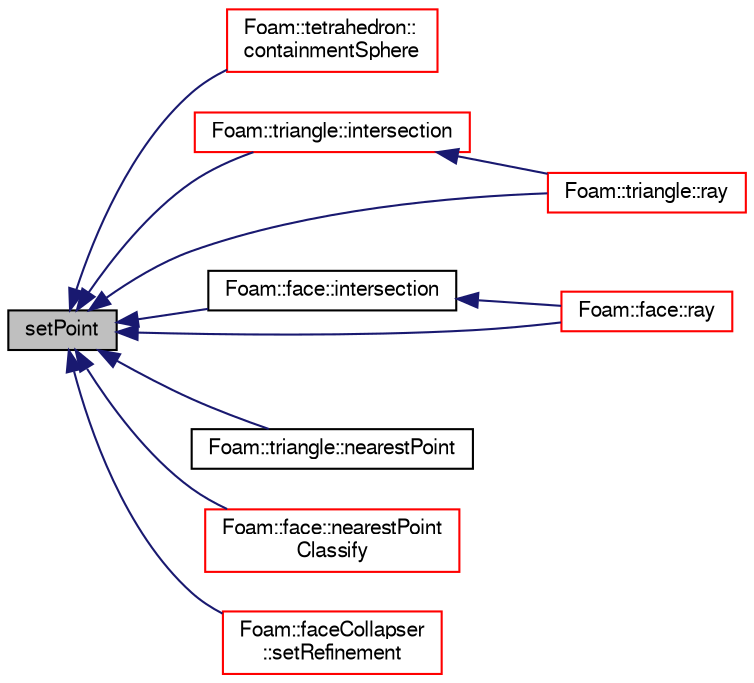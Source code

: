 digraph "setPoint"
{
  bgcolor="transparent";
  edge [fontname="FreeSans",fontsize="10",labelfontname="FreeSans",labelfontsize="10"];
  node [fontname="FreeSans",fontsize="10",shape=record];
  rankdir="LR";
  Node500 [label="setPoint",height=0.2,width=0.4,color="black", fillcolor="grey75", style="filled", fontcolor="black"];
  Node500 -> Node501 [dir="back",color="midnightblue",fontsize="10",style="solid",fontname="FreeSans"];
  Node501 [label="Foam::tetrahedron::\lcontainmentSphere",height=0.2,width=0.4,color="red",URL="$a27586.html#a154cc1bba92ebc7738db81bc6891a4d9",tooltip="Return (min)containment sphere, i.e. the smallest sphere with. "];
  Node500 -> Node503 [dir="back",color="midnightblue",fontsize="10",style="solid",fontname="FreeSans"];
  Node503 [label="Foam::triangle::intersection",height=0.2,width=0.4,color="red",URL="$a27606.html#ac82a9c98ef3be11c0738ec2f39ba8a2c",tooltip="Fast intersection with a ray. "];
  Node503 -> Node547 [dir="back",color="midnightblue",fontsize="10",style="solid",fontname="FreeSans"];
  Node547 [label="Foam::triangle::ray",height=0.2,width=0.4,color="red",URL="$a27606.html#a8d96c75750b2e14b93eb7bef0263ad0a",tooltip="Return point intersection with a ray. "];
  Node500 -> Node552 [dir="back",color="midnightblue",fontsize="10",style="solid",fontname="FreeSans"];
  Node552 [label="Foam::face::intersection",height=0.2,width=0.4,color="black",URL="$a27218.html#a007cda05b5771fb424000aa5b9acee92",tooltip="Fast intersection with a ray. "];
  Node552 -> Node553 [dir="back",color="midnightblue",fontsize="10",style="solid",fontname="FreeSans"];
  Node553 [label="Foam::face::ray",height=0.2,width=0.4,color="red",URL="$a27218.html#a0b9f87e78c11730b3971c2f71df58d37",tooltip="Return potential intersection with face with a ray starting. "];
  Node500 -> Node558 [dir="back",color="midnightblue",fontsize="10",style="solid",fontname="FreeSans"];
  Node558 [label="Foam::triangle::nearestPoint",height=0.2,width=0.4,color="black",URL="$a27606.html#a924af2d5d36e8b4adaef88840b829cce",tooltip="Return nearest point to line on triangle. Returns hit if. "];
  Node500 -> Node559 [dir="back",color="midnightblue",fontsize="10",style="solid",fontname="FreeSans"];
  Node559 [label="Foam::face::nearestPoint\lClassify",height=0.2,width=0.4,color="red",URL="$a27218.html#ad0559ed7aa46f06bd75b7373cc9a88b6",tooltip="Return nearest point to face and classify it: "];
  Node500 -> Node547 [dir="back",color="midnightblue",fontsize="10",style="solid",fontname="FreeSans"];
  Node500 -> Node553 [dir="back",color="midnightblue",fontsize="10",style="solid",fontname="FreeSans"];
  Node500 -> Node581 [dir="back",color="midnightblue",fontsize="10",style="solid",fontname="FreeSans"];
  Node581 [label="Foam::faceCollapser\l::setRefinement",height=0.2,width=0.4,color="red",URL="$a21646.html#a4eb4757ecb940ebe87d1e45559d1bad1",tooltip="Collapse faces along endpoints. Play commands into. "];
}
